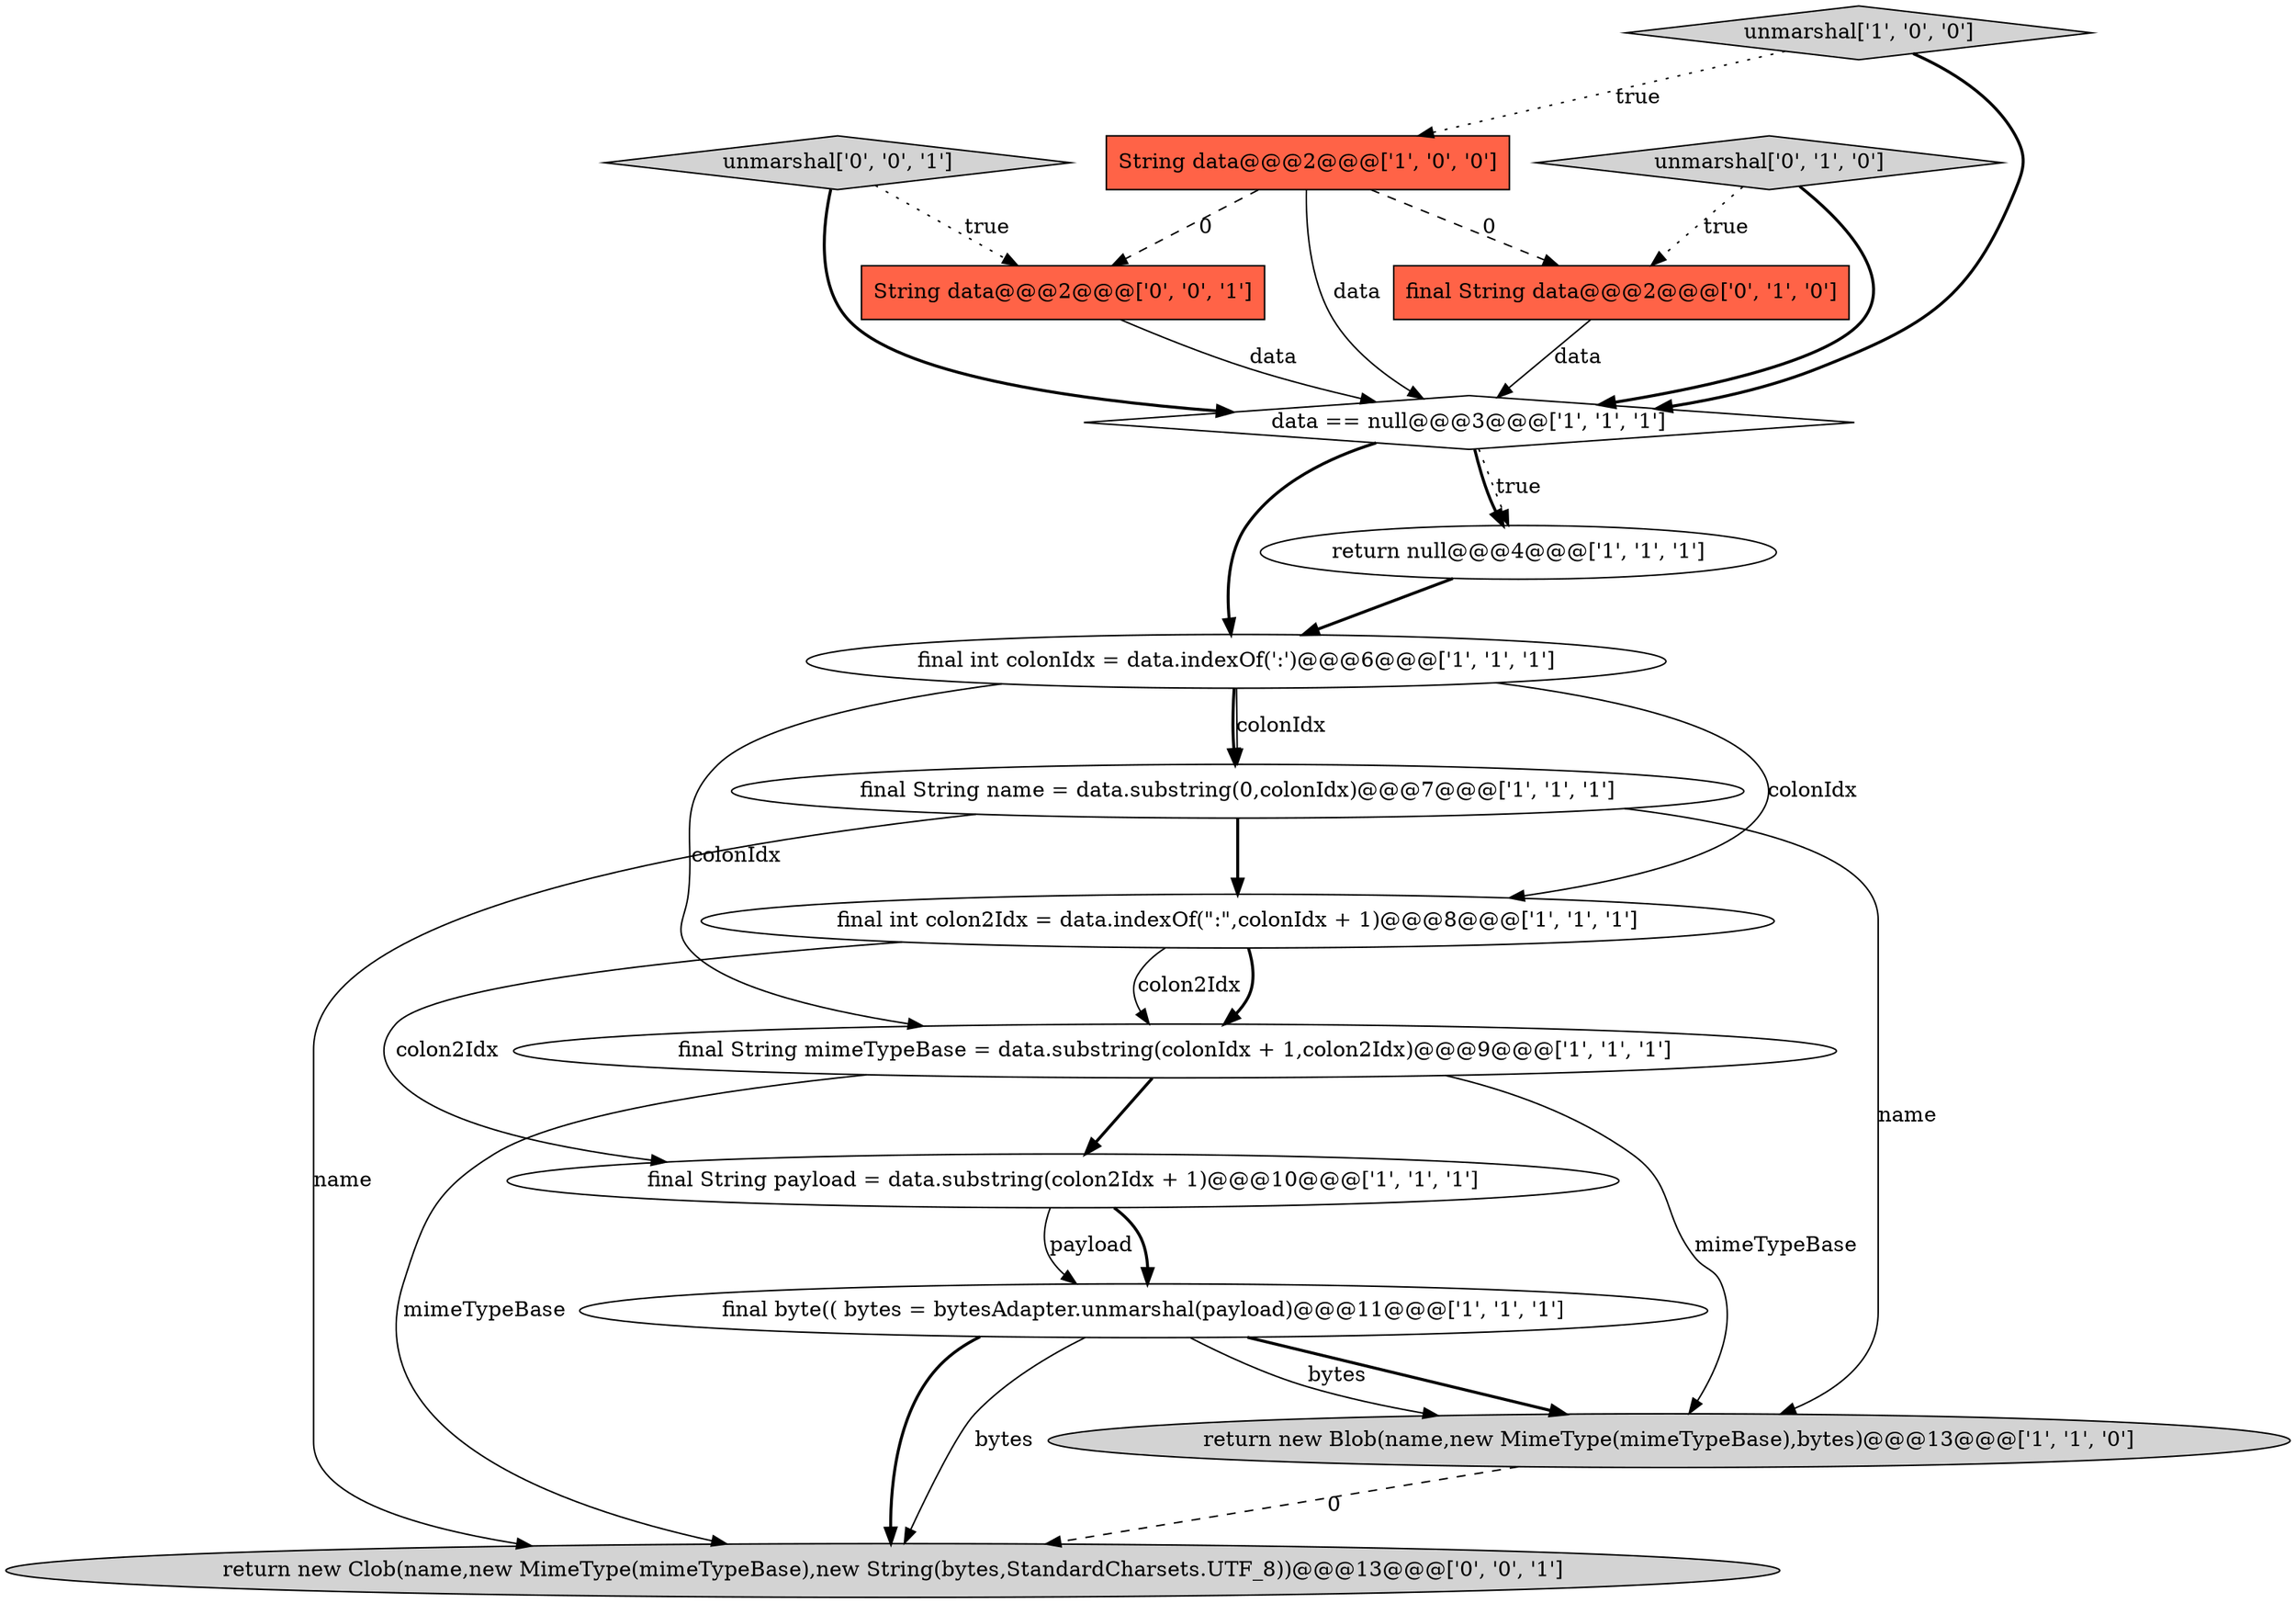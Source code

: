 digraph {
7 [style = filled, label = "final String payload = data.substring(colon2Idx + 1)@@@10@@@['1', '1', '1']", fillcolor = white, shape = ellipse image = "AAA0AAABBB1BBB"];
10 [style = filled, label = "final String mimeTypeBase = data.substring(colonIdx + 1,colon2Idx)@@@9@@@['1', '1', '1']", fillcolor = white, shape = ellipse image = "AAA0AAABBB1BBB"];
8 [style = filled, label = "String data@@@2@@@['1', '0', '0']", fillcolor = tomato, shape = box image = "AAA1AAABBB1BBB"];
9 [style = filled, label = "final String name = data.substring(0,colonIdx)@@@7@@@['1', '1', '1']", fillcolor = white, shape = ellipse image = "AAA0AAABBB1BBB"];
1 [style = filled, label = "final byte(( bytes = bytesAdapter.unmarshal(payload)@@@11@@@['1', '1', '1']", fillcolor = white, shape = ellipse image = "AAA0AAABBB1BBB"];
14 [style = filled, label = "return new Clob(name,new MimeType(mimeTypeBase),new String(bytes,StandardCharsets.UTF_8))@@@13@@@['0', '0', '1']", fillcolor = lightgray, shape = ellipse image = "AAA0AAABBB3BBB"];
0 [style = filled, label = "final int colonIdx = data.indexOf(':')@@@6@@@['1', '1', '1']", fillcolor = white, shape = ellipse image = "AAA0AAABBB1BBB"];
13 [style = filled, label = "unmarshal['0', '0', '1']", fillcolor = lightgray, shape = diamond image = "AAA0AAABBB3BBB"];
4 [style = filled, label = "final int colon2Idx = data.indexOf(\":\",colonIdx + 1)@@@8@@@['1', '1', '1']", fillcolor = white, shape = ellipse image = "AAA0AAABBB1BBB"];
5 [style = filled, label = "unmarshal['1', '0', '0']", fillcolor = lightgray, shape = diamond image = "AAA0AAABBB1BBB"];
11 [style = filled, label = "unmarshal['0', '1', '0']", fillcolor = lightgray, shape = diamond image = "AAA0AAABBB2BBB"];
15 [style = filled, label = "String data@@@2@@@['0', '0', '1']", fillcolor = tomato, shape = box image = "AAA0AAABBB3BBB"];
2 [style = filled, label = "data == null@@@3@@@['1', '1', '1']", fillcolor = white, shape = diamond image = "AAA0AAABBB1BBB"];
3 [style = filled, label = "return new Blob(name,new MimeType(mimeTypeBase),bytes)@@@13@@@['1', '1', '0']", fillcolor = lightgray, shape = ellipse image = "AAA0AAABBB1BBB"];
6 [style = filled, label = "return null@@@4@@@['1', '1', '1']", fillcolor = white, shape = ellipse image = "AAA0AAABBB1BBB"];
12 [style = filled, label = "final String data@@@2@@@['0', '1', '0']", fillcolor = tomato, shape = box image = "AAA1AAABBB2BBB"];
0->9 [style = solid, label="colonIdx"];
4->10 [style = bold, label=""];
0->9 [style = bold, label=""];
7->1 [style = bold, label=""];
4->10 [style = solid, label="colon2Idx"];
2->6 [style = bold, label=""];
10->3 [style = solid, label="mimeTypeBase"];
9->4 [style = bold, label=""];
11->12 [style = dotted, label="true"];
8->15 [style = dashed, label="0"];
1->3 [style = bold, label=""];
8->12 [style = dashed, label="0"];
0->10 [style = solid, label="colonIdx"];
6->0 [style = bold, label=""];
10->7 [style = bold, label=""];
11->2 [style = bold, label=""];
9->3 [style = solid, label="name"];
10->14 [style = solid, label="mimeTypeBase"];
5->2 [style = bold, label=""];
2->0 [style = bold, label=""];
1->3 [style = solid, label="bytes"];
2->6 [style = dotted, label="true"];
12->2 [style = solid, label="data"];
9->14 [style = solid, label="name"];
7->1 [style = solid, label="payload"];
0->4 [style = solid, label="colonIdx"];
4->7 [style = solid, label="colon2Idx"];
15->2 [style = solid, label="data"];
13->15 [style = dotted, label="true"];
1->14 [style = bold, label=""];
8->2 [style = solid, label="data"];
5->8 [style = dotted, label="true"];
3->14 [style = dashed, label="0"];
1->14 [style = solid, label="bytes"];
13->2 [style = bold, label=""];
}
